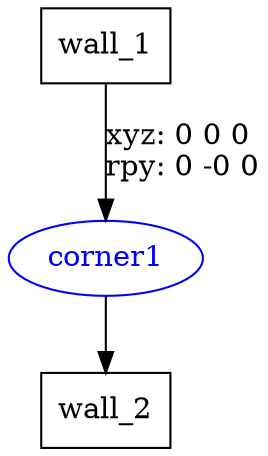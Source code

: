 digraph G {
node [shape=box];
"wall_1" [label="wall_1"];
"wall_2" [label="wall_2"];
node [shape=ellipse, color=blue, fontcolor=blue];
"wall_1" -> "corner1" [label="xyz: 0 0 0 \nrpy: 0 -0 0"]
"corner1" -> "wall_2"
}
